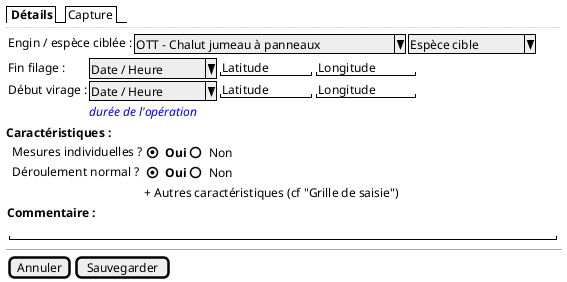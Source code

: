 @startsalt
{

  {/ <b> Détails | Capture }
  ..

    {
      { Engin / espèce ciblée : | ^ OTT - Chalut jumeau à panneaux ^ | ^ Espèce cible ^ }

      {
        Fin filage : | ^ Date / Heure ^ | "Latitude   " | "Longitude   "
        Début virage :   | ^ Date / Heure ^ | "Latitude   " | "Longitude   "
        . | <i><color:blue>durée de l'opération
      }
    }

    <b>Caractéristiques :

    {
      . | Mesures individuelles ? { (X) <b>Oui | () Non }
      . | Déroulement normal ? { (X) <b>Oui | () Non }
      . | . | + Autres caractéristiques (cf "Grille de saisie")
    }

    {
        <b>Commentaire :

        { "                                                                    "}
    }

  --

  {
    [Annuler] | [Sauvegarder]
  }
}
@endsalt
